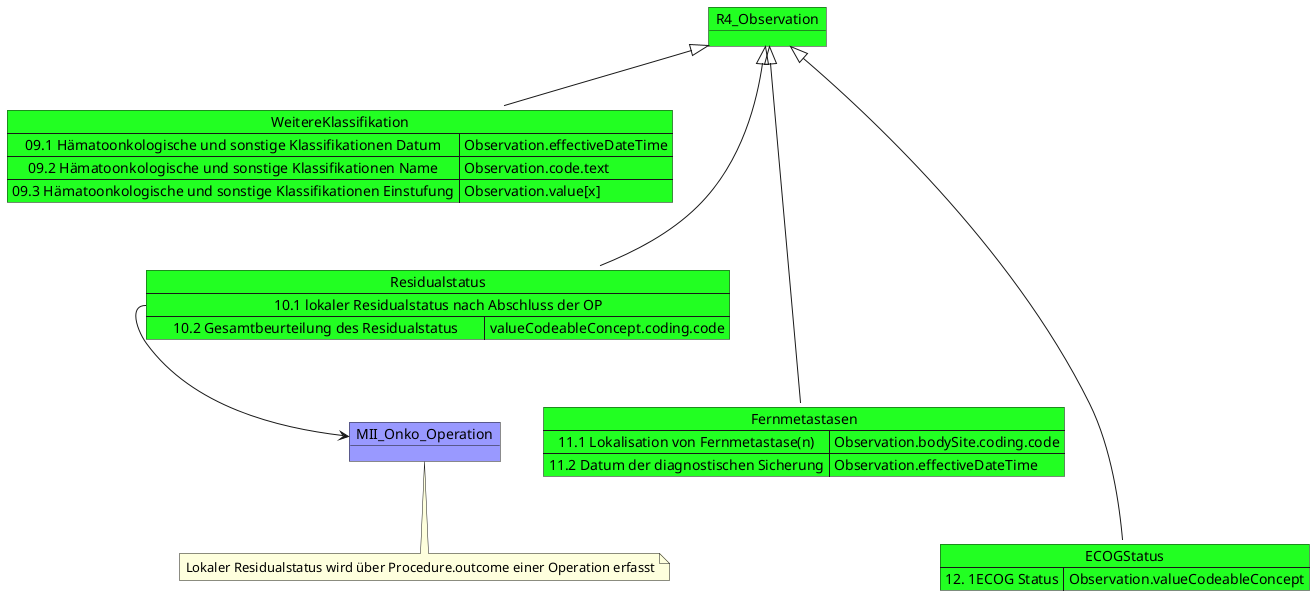 @startuml MII KDS Erweiterungsmodul Onkologie
object R4_Observation #22FF22
Map WeitereKlassifikation #22FF22 {
 09.1 Hämatoonkologische und sonstige Klassifikationen Datum => Observation.effectiveDateTime
 09.2 Hämatoonkologische und sonstige Klassifikationen Name => Observation.code.text
 09.3 Hämatoonkologische und sonstige Klassifikationen Einstufung => Observation.value[x]
} 
R4_Observation <|-down- WeitereKlassifikation

object MII_Onko_Operation #9999FF
note bottom 
    Lokaler Residualstatus wird über Procedure.outcome einer Operation erfasst
end note

Map Residualstatus #22FF22{
    10.1 lokaler Residualstatus nach Abschluss der OP *--> MII_Onko_Operation
    10.2 Gesamtbeurteilung des Residualstatus => valueCodeableConcept.coding.code  
}
R4_Observation <|-down-- Residualstatus

Map Fernmetastasen #22FF22{
    11.1 Lokalisation von Fernmetastase(n)  => Observation.bodySite.coding.code
    11.2 Datum der diagnostischen Sicherung => Observation.effectiveDateTime
 
}
R4_Observation <|-down--- Fernmetastasen


Map ECOGStatus #22FF22{
    12. 1ECOG Status => Observation.valueCodeableConcept

}
R4_Observation <|-down---- ECOGStatus


@enduml
